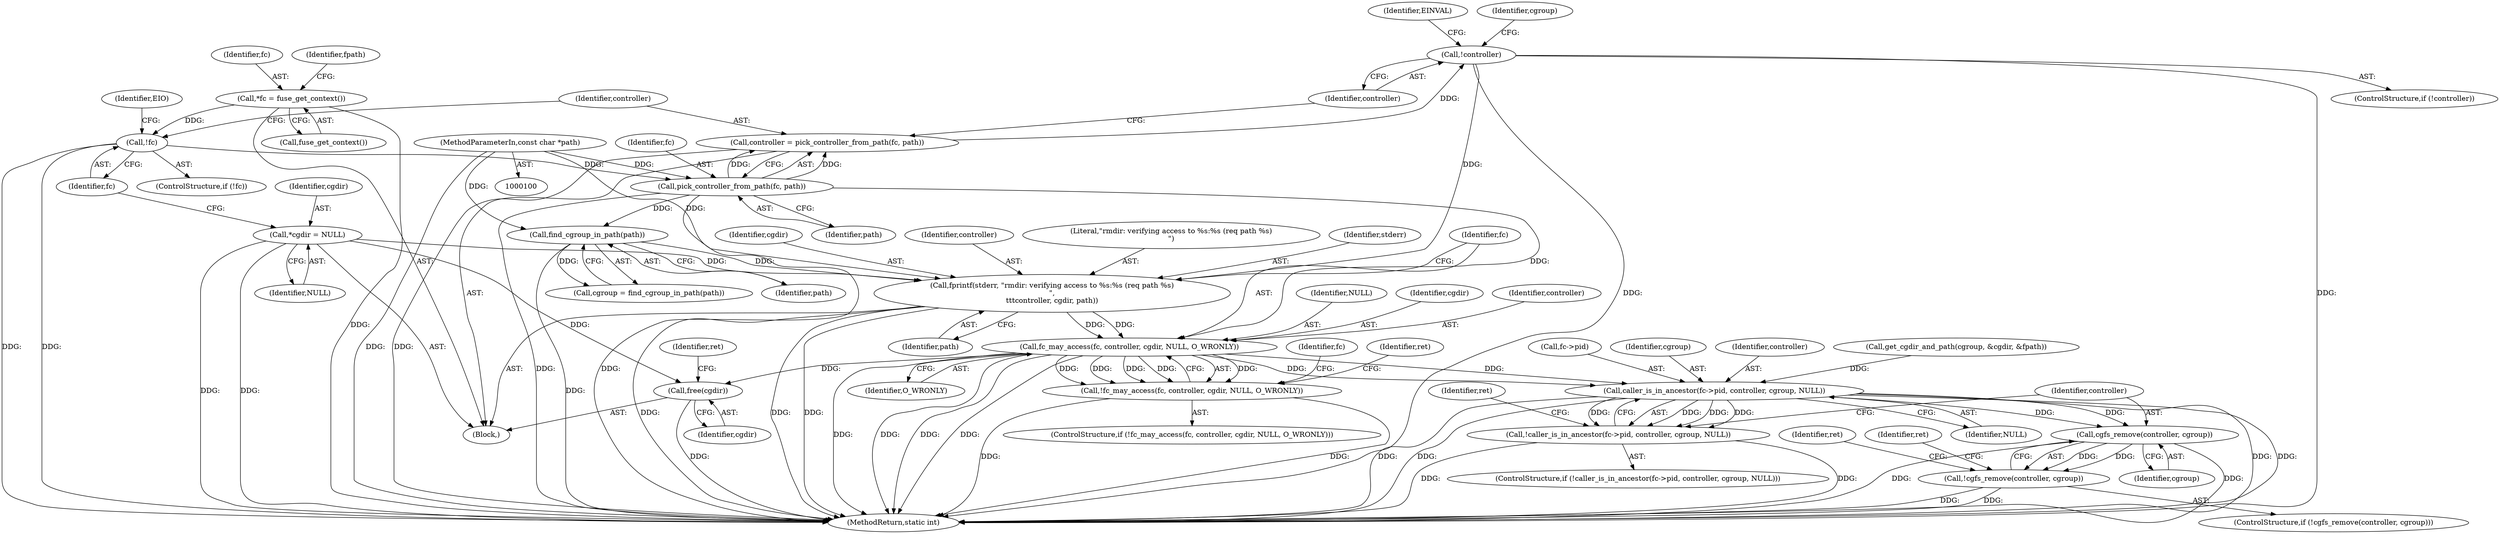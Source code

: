 digraph "1_lxcfs_a8b6c3e0537e90fba3c55910fd1b7229d54a60a7_4@API" {
"1000160" [label="(Call,fprintf(stderr, \"rmdir: verifying access to %s:%s (req path %s)\n\",\n\t\t\tcontroller, cgdir, path))"];
"1000130" [label="(Call,!controller)"];
"1000124" [label="(Call,controller = pick_controller_from_path(fc, path))"];
"1000126" [label="(Call,pick_controller_from_path(fc, path))"];
"1000119" [label="(Call,!fc)"];
"1000104" [label="(Call,*fc = fuse_get_context())"];
"1000101" [label="(MethodParameterIn,const char *path)"];
"1000112" [label="(Call,*cgdir = NULL)"];
"1000137" [label="(Call,find_cgroup_in_path(path))"];
"1000168" [label="(Call,fc_may_access(fc, controller, cgdir, NULL, O_WRONLY))"];
"1000167" [label="(Call,!fc_may_access(fc, controller, cgdir, NULL, O_WRONLY))"];
"1000182" [label="(Call,caller_is_in_ancestor(fc->pid, controller, cgroup, NULL))"];
"1000181" [label="(Call,!caller_is_in_ancestor(fc->pid, controller, cgroup, NULL))"];
"1000197" [label="(Call,cgfs_remove(controller, cgroup))"];
"1000196" [label="(Call,!cgfs_remove(controller, cgroup))"];
"1000210" [label="(Call,free(cgdir))"];
"1000183" [label="(Call,fc->pid)"];
"1000169" [label="(Identifier,fc)"];
"1000172" [label="(Identifier,NULL)"];
"1000198" [label="(Identifier,controller)"];
"1000163" [label="(Identifier,controller)"];
"1000113" [label="(Identifier,cgdir)"];
"1000199" [label="(Identifier,cgroup)"];
"1000187" [label="(Identifier,cgroup)"];
"1000167" [label="(Call,!fc_may_access(fc, controller, cgdir, NULL, O_WRONLY))"];
"1000106" [label="(Call,fuse_get_context())"];
"1000126" [label="(Call,pick_controller_from_path(fc, path))"];
"1000211" [label="(Identifier,cgdir)"];
"1000123" [label="(Identifier,EIO)"];
"1000197" [label="(Call,cgfs_remove(controller, cgroup))"];
"1000184" [label="(Identifier,fc)"];
"1000182" [label="(Call,caller_is_in_ancestor(fc->pid, controller, cgroup, NULL))"];
"1000118" [label="(ControlStructure,if (!fc))"];
"1000138" [label="(Identifier,path)"];
"1000181" [label="(Call,!caller_is_in_ancestor(fc->pid, controller, cgroup, NULL))"];
"1000214" [label="(MethodReturn,static int)"];
"1000130" [label="(Call,!controller)"];
"1000171" [label="(Identifier,cgdir)"];
"1000188" [label="(Identifier,NULL)"];
"1000162" [label="(Literal,\"rmdir: verifying access to %s:%s (req path %s)\n\")"];
"1000195" [label="(ControlStructure,if (!cgfs_remove(controller, cgroup)))"];
"1000191" [label="(Identifier,ret)"];
"1000104" [label="(Call,*fc = fuse_get_context())"];
"1000102" [label="(Block,)"];
"1000165" [label="(Identifier,path)"];
"1000134" [label="(Identifier,EINVAL)"];
"1000213" [label="(Identifier,ret)"];
"1000135" [label="(Call,cgroup = find_cgroup_in_path(path))"];
"1000137" [label="(Call,find_cgroup_in_path(path))"];
"1000202" [label="(Identifier,ret)"];
"1000168" [label="(Call,fc_may_access(fc, controller, cgdir, NULL, O_WRONLY))"];
"1000125" [label="(Identifier,controller)"];
"1000105" [label="(Identifier,fc)"];
"1000120" [label="(Identifier,fc)"];
"1000114" [label="(Identifier,NULL)"];
"1000173" [label="(Identifier,O_WRONLY)"];
"1000161" [label="(Identifier,stderr)"];
"1000170" [label="(Identifier,controller)"];
"1000166" [label="(ControlStructure,if (!fc_may_access(fc, controller, cgdir, NULL, O_WRONLY)))"];
"1000136" [label="(Identifier,cgroup)"];
"1000186" [label="(Identifier,controller)"];
"1000164" [label="(Identifier,cgdir)"];
"1000176" [label="(Identifier,ret)"];
"1000129" [label="(ControlStructure,if (!controller))"];
"1000180" [label="(ControlStructure,if (!caller_is_in_ancestor(fc->pid, controller, cgroup, NULL)))"];
"1000119" [label="(Call,!fc)"];
"1000145" [label="(Call,get_cgdir_and_path(cgroup, &cgdir, &fpath))"];
"1000127" [label="(Identifier,fc)"];
"1000109" [label="(Identifier,fpath)"];
"1000101" [label="(MethodParameterIn,const char *path)"];
"1000196" [label="(Call,!cgfs_remove(controller, cgroup))"];
"1000207" [label="(Identifier,ret)"];
"1000131" [label="(Identifier,controller)"];
"1000128" [label="(Identifier,path)"];
"1000160" [label="(Call,fprintf(stderr, \"rmdir: verifying access to %s:%s (req path %s)\n\",\n\t\t\tcontroller, cgdir, path))"];
"1000112" [label="(Call,*cgdir = NULL)"];
"1000124" [label="(Call,controller = pick_controller_from_path(fc, path))"];
"1000210" [label="(Call,free(cgdir))"];
"1000160" -> "1000102"  [label="AST: "];
"1000160" -> "1000165"  [label="CFG: "];
"1000161" -> "1000160"  [label="AST: "];
"1000162" -> "1000160"  [label="AST: "];
"1000163" -> "1000160"  [label="AST: "];
"1000164" -> "1000160"  [label="AST: "];
"1000165" -> "1000160"  [label="AST: "];
"1000169" -> "1000160"  [label="CFG: "];
"1000160" -> "1000214"  [label="DDG: "];
"1000160" -> "1000214"  [label="DDG: "];
"1000160" -> "1000214"  [label="DDG: "];
"1000130" -> "1000160"  [label="DDG: "];
"1000112" -> "1000160"  [label="DDG: "];
"1000137" -> "1000160"  [label="DDG: "];
"1000101" -> "1000160"  [label="DDG: "];
"1000160" -> "1000168"  [label="DDG: "];
"1000160" -> "1000168"  [label="DDG: "];
"1000130" -> "1000129"  [label="AST: "];
"1000130" -> "1000131"  [label="CFG: "];
"1000131" -> "1000130"  [label="AST: "];
"1000134" -> "1000130"  [label="CFG: "];
"1000136" -> "1000130"  [label="CFG: "];
"1000130" -> "1000214"  [label="DDG: "];
"1000130" -> "1000214"  [label="DDG: "];
"1000124" -> "1000130"  [label="DDG: "];
"1000124" -> "1000102"  [label="AST: "];
"1000124" -> "1000126"  [label="CFG: "];
"1000125" -> "1000124"  [label="AST: "];
"1000126" -> "1000124"  [label="AST: "];
"1000131" -> "1000124"  [label="CFG: "];
"1000124" -> "1000214"  [label="DDG: "];
"1000126" -> "1000124"  [label="DDG: "];
"1000126" -> "1000124"  [label="DDG: "];
"1000126" -> "1000128"  [label="CFG: "];
"1000127" -> "1000126"  [label="AST: "];
"1000128" -> "1000126"  [label="AST: "];
"1000126" -> "1000214"  [label="DDG: "];
"1000126" -> "1000214"  [label="DDG: "];
"1000119" -> "1000126"  [label="DDG: "];
"1000101" -> "1000126"  [label="DDG: "];
"1000126" -> "1000137"  [label="DDG: "];
"1000126" -> "1000168"  [label="DDG: "];
"1000119" -> "1000118"  [label="AST: "];
"1000119" -> "1000120"  [label="CFG: "];
"1000120" -> "1000119"  [label="AST: "];
"1000123" -> "1000119"  [label="CFG: "];
"1000125" -> "1000119"  [label="CFG: "];
"1000119" -> "1000214"  [label="DDG: "];
"1000119" -> "1000214"  [label="DDG: "];
"1000104" -> "1000119"  [label="DDG: "];
"1000104" -> "1000102"  [label="AST: "];
"1000104" -> "1000106"  [label="CFG: "];
"1000105" -> "1000104"  [label="AST: "];
"1000106" -> "1000104"  [label="AST: "];
"1000109" -> "1000104"  [label="CFG: "];
"1000104" -> "1000214"  [label="DDG: "];
"1000101" -> "1000100"  [label="AST: "];
"1000101" -> "1000214"  [label="DDG: "];
"1000101" -> "1000137"  [label="DDG: "];
"1000112" -> "1000102"  [label="AST: "];
"1000112" -> "1000114"  [label="CFG: "];
"1000113" -> "1000112"  [label="AST: "];
"1000114" -> "1000112"  [label="AST: "];
"1000120" -> "1000112"  [label="CFG: "];
"1000112" -> "1000214"  [label="DDG: "];
"1000112" -> "1000214"  [label="DDG: "];
"1000112" -> "1000210"  [label="DDG: "];
"1000137" -> "1000135"  [label="AST: "];
"1000137" -> "1000138"  [label="CFG: "];
"1000138" -> "1000137"  [label="AST: "];
"1000135" -> "1000137"  [label="CFG: "];
"1000137" -> "1000214"  [label="DDG: "];
"1000137" -> "1000135"  [label="DDG: "];
"1000168" -> "1000167"  [label="AST: "];
"1000168" -> "1000173"  [label="CFG: "];
"1000169" -> "1000168"  [label="AST: "];
"1000170" -> "1000168"  [label="AST: "];
"1000171" -> "1000168"  [label="AST: "];
"1000172" -> "1000168"  [label="AST: "];
"1000173" -> "1000168"  [label="AST: "];
"1000167" -> "1000168"  [label="CFG: "];
"1000168" -> "1000214"  [label="DDG: "];
"1000168" -> "1000214"  [label="DDG: "];
"1000168" -> "1000214"  [label="DDG: "];
"1000168" -> "1000214"  [label="DDG: "];
"1000168" -> "1000167"  [label="DDG: "];
"1000168" -> "1000167"  [label="DDG: "];
"1000168" -> "1000167"  [label="DDG: "];
"1000168" -> "1000167"  [label="DDG: "];
"1000168" -> "1000167"  [label="DDG: "];
"1000168" -> "1000182"  [label="DDG: "];
"1000168" -> "1000182"  [label="DDG: "];
"1000168" -> "1000210"  [label="DDG: "];
"1000167" -> "1000166"  [label="AST: "];
"1000176" -> "1000167"  [label="CFG: "];
"1000184" -> "1000167"  [label="CFG: "];
"1000167" -> "1000214"  [label="DDG: "];
"1000167" -> "1000214"  [label="DDG: "];
"1000182" -> "1000181"  [label="AST: "];
"1000182" -> "1000188"  [label="CFG: "];
"1000183" -> "1000182"  [label="AST: "];
"1000186" -> "1000182"  [label="AST: "];
"1000187" -> "1000182"  [label="AST: "];
"1000188" -> "1000182"  [label="AST: "];
"1000181" -> "1000182"  [label="CFG: "];
"1000182" -> "1000214"  [label="DDG: "];
"1000182" -> "1000214"  [label="DDG: "];
"1000182" -> "1000214"  [label="DDG: "];
"1000182" -> "1000214"  [label="DDG: "];
"1000182" -> "1000181"  [label="DDG: "];
"1000182" -> "1000181"  [label="DDG: "];
"1000182" -> "1000181"  [label="DDG: "];
"1000182" -> "1000181"  [label="DDG: "];
"1000145" -> "1000182"  [label="DDG: "];
"1000182" -> "1000197"  [label="DDG: "];
"1000182" -> "1000197"  [label="DDG: "];
"1000181" -> "1000180"  [label="AST: "];
"1000191" -> "1000181"  [label="CFG: "];
"1000198" -> "1000181"  [label="CFG: "];
"1000181" -> "1000214"  [label="DDG: "];
"1000181" -> "1000214"  [label="DDG: "];
"1000197" -> "1000196"  [label="AST: "];
"1000197" -> "1000199"  [label="CFG: "];
"1000198" -> "1000197"  [label="AST: "];
"1000199" -> "1000197"  [label="AST: "];
"1000196" -> "1000197"  [label="CFG: "];
"1000197" -> "1000214"  [label="DDG: "];
"1000197" -> "1000214"  [label="DDG: "];
"1000197" -> "1000196"  [label="DDG: "];
"1000197" -> "1000196"  [label="DDG: "];
"1000196" -> "1000195"  [label="AST: "];
"1000202" -> "1000196"  [label="CFG: "];
"1000207" -> "1000196"  [label="CFG: "];
"1000196" -> "1000214"  [label="DDG: "];
"1000196" -> "1000214"  [label="DDG: "];
"1000210" -> "1000102"  [label="AST: "];
"1000210" -> "1000211"  [label="CFG: "];
"1000211" -> "1000210"  [label="AST: "];
"1000213" -> "1000210"  [label="CFG: "];
"1000210" -> "1000214"  [label="DDG: "];
}
